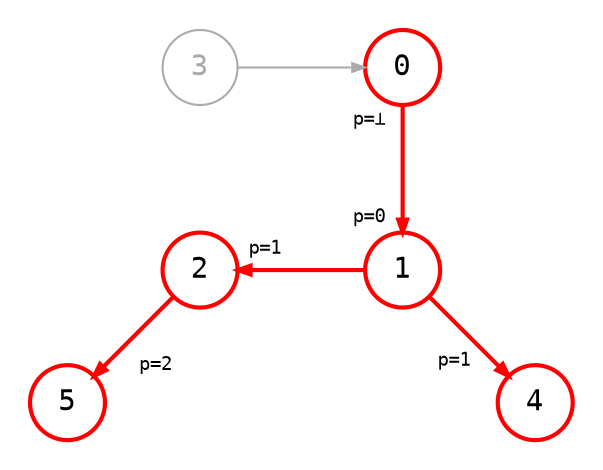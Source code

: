 digraph {
    node [shape=circle, fontname="monospace"];
    edge [arrowsize=0.6, fontname="monospace", fontsize=9];
    layout=circo;
    scale=1.0;
    normalize=true;
    pad=0.2;
    splines=line

    3 [color="#aaaaaa", fontcolor="#aaaaaa"];
    0, 1, 2, 4, 5 [style=bold, color=red];

    0 -> 1 [
        style=bold,
        color=red,
        headlabel=<
            <table border="0" cellpadding="2" cellspacing="0">
                <tr>
                    <td>p=0 </td>
                </tr>
            </table>
        >,
        taillabel=<
            <table border="0" cellpadding="2" cellspacing="0">
                <tr>
                    <td>p=⊥ </td>
                </tr>
            </table>
        >
    ];

    3 -> 0 [color="#aaaaaa"];

    1 -> 2 [
        style=bold, 
        color=red, 
        headlabel=<
            <table border="0" cellpadding="5" cellspacing="0">
                <tr>
                    <td>p=1 </td>
                </tr>
            </table>
        >,
    ];

    2 -> 3 [style=invis];

    1 -> 4 [
        style=bold,
        color=red,
        headlabel=<
            <table border="0" cellpadding="2" cellspacing="0">
                <tr>
                    <td>p=1   </td>
                </tr>
            </table>
        >
    ];

    2 -> 5 [
        style=bold,
        color=red,
        headlabel=<
            <table border="0" cellpadding="0" cellspacing="0">
                <tr>
                    <td>    p=2</td>
                </tr>
            </table>
        >
    ];
}